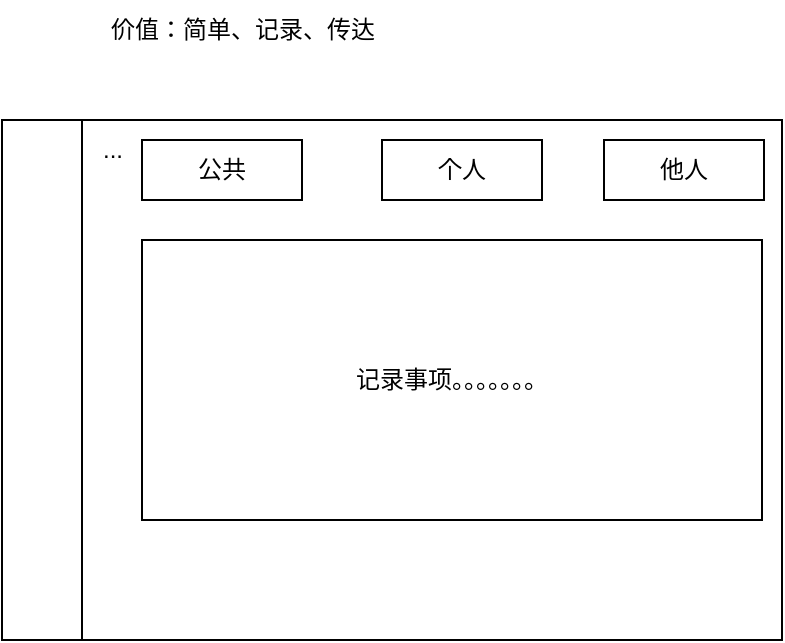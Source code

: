 <mxfile version="24.8.1">
  <diagram name="第 1 页" id="MpIHPAequcxL4frtlHgg">
    <mxGraphModel dx="1242" dy="785" grid="1" gridSize="10" guides="1" tooltips="1" connect="1" arrows="1" fold="1" page="1" pageScale="1" pageWidth="827" pageHeight="1169" math="0" shadow="0">
      <root>
        <mxCell id="0" />
        <mxCell id="1" parent="0" />
        <mxCell id="qnHwdaOveCbN0DN6fGn--1" value="" style="rounded=0;whiteSpace=wrap;html=1;" vertex="1" parent="1">
          <mxGeometry x="250" y="220" width="350" height="260" as="geometry" />
        </mxCell>
        <mxCell id="qnHwdaOveCbN0DN6fGn--2" value="公共" style="whiteSpace=wrap;html=1;" vertex="1" parent="1">
          <mxGeometry x="280" y="230" width="80" height="30" as="geometry" />
        </mxCell>
        <mxCell id="qnHwdaOveCbN0DN6fGn--3" value="价值：简单、记录、传达" style="text;html=1;align=center;verticalAlign=middle;resizable=0;points=[];autosize=1;strokeColor=none;fillColor=none;" vertex="1" parent="1">
          <mxGeometry x="250" y="160" width="160" height="30" as="geometry" />
        </mxCell>
        <mxCell id="qnHwdaOveCbN0DN6fGn--4" value="个人" style="whiteSpace=wrap;html=1;" vertex="1" parent="1">
          <mxGeometry x="400" y="230" width="80" height="30" as="geometry" />
        </mxCell>
        <mxCell id="qnHwdaOveCbN0DN6fGn--5" value="他人" style="whiteSpace=wrap;html=1;" vertex="1" parent="1">
          <mxGeometry x="511" y="230" width="80" height="30" as="geometry" />
        </mxCell>
        <mxCell id="qnHwdaOveCbN0DN6fGn--6" value="记录事项。。。。。。。" style="whiteSpace=wrap;html=1;" vertex="1" parent="1">
          <mxGeometry x="280" y="280" width="310" height="140" as="geometry" />
        </mxCell>
        <mxCell id="qnHwdaOveCbN0DN6fGn--8" value="..." style="text;html=1;align=center;verticalAlign=middle;resizable=0;points=[];autosize=1;strokeColor=none;fillColor=none;" vertex="1" parent="1">
          <mxGeometry x="250" y="220" width="30" height="30" as="geometry" />
        </mxCell>
        <mxCell id="qnHwdaOveCbN0DN6fGn--10" value="" style="rounded=0;whiteSpace=wrap;html=1;" vertex="1" parent="1">
          <mxGeometry x="210" y="220" width="40" height="260" as="geometry" />
        </mxCell>
      </root>
    </mxGraphModel>
  </diagram>
</mxfile>
